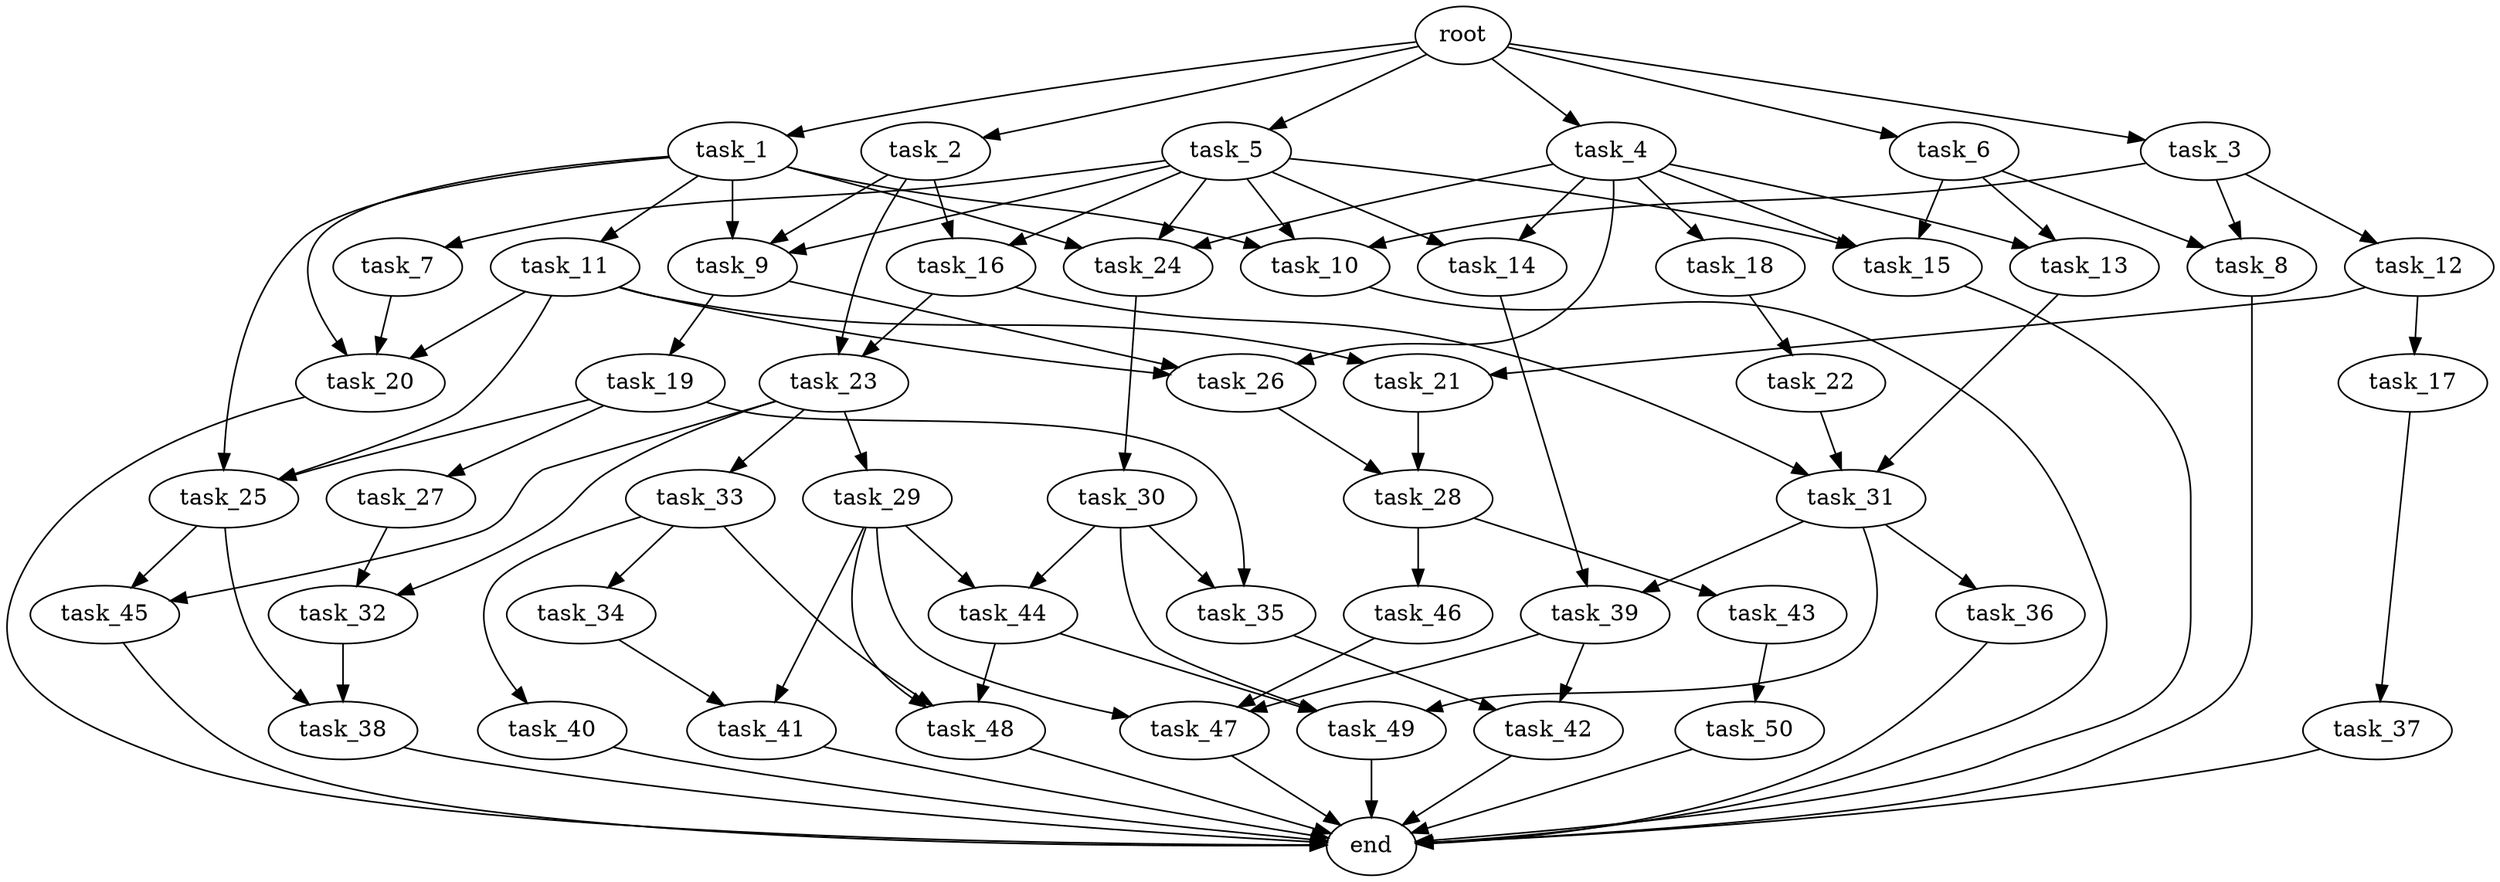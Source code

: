 digraph G {
  root [size="0.000000e+00"];
  task_1 [size="7.751251e+08"];
  task_2 [size="8.234916e+09"];
  task_3 [size="4.331344e+08"];
  task_4 [size="3.636940e+09"];
  task_5 [size="1.269970e+09"];
  task_6 [size="8.161339e+08"];
  task_7 [size="2.673445e+09"];
  task_8 [size="4.591822e+09"];
  task_9 [size="8.386089e+09"];
  task_10 [size="7.785292e+09"];
  task_11 [size="9.183119e+09"];
  task_12 [size="5.804208e+09"];
  task_13 [size="7.666456e+09"];
  task_14 [size="3.619133e+09"];
  task_15 [size="5.986381e+09"];
  task_16 [size="3.338190e+09"];
  task_17 [size="1.327922e+09"];
  task_18 [size="1.904368e+08"];
  task_19 [size="1.802723e+09"];
  task_20 [size="6.164597e+09"];
  task_21 [size="4.292716e+09"];
  task_22 [size="9.574826e+09"];
  task_23 [size="8.017930e+09"];
  task_24 [size="2.156472e+09"];
  task_25 [size="9.035755e+09"];
  task_26 [size="5.038498e+09"];
  task_27 [size="1.938212e+09"];
  task_28 [size="3.121800e+09"];
  task_29 [size="8.673600e+09"];
  task_30 [size="6.275484e+09"];
  task_31 [size="4.791869e+09"];
  task_32 [size="8.968602e+09"];
  task_33 [size="7.195726e+09"];
  task_34 [size="1.235904e+09"];
  task_35 [size="4.024448e+08"];
  task_36 [size="7.690303e+08"];
  task_37 [size="5.953790e+09"];
  task_38 [size="1.532274e+09"];
  task_39 [size="8.894558e+09"];
  task_40 [size="1.400197e+09"];
  task_41 [size="4.015133e+09"];
  task_42 [size="5.877152e+09"];
  task_43 [size="2.875720e+09"];
  task_44 [size="8.035959e+09"];
  task_45 [size="2.012462e+09"];
  task_46 [size="4.599555e+09"];
  task_47 [size="2.825880e+09"];
  task_48 [size="4.470666e+09"];
  task_49 [size="9.664300e+09"];
  task_50 [size="1.550821e+09"];
  end [size="0.000000e+00"];

  root -> task_1 [size="1.000000e-12"];
  root -> task_2 [size="1.000000e-12"];
  root -> task_3 [size="1.000000e-12"];
  root -> task_4 [size="1.000000e-12"];
  root -> task_5 [size="1.000000e-12"];
  root -> task_6 [size="1.000000e-12"];
  task_1 -> task_9 [size="2.795363e+08"];
  task_1 -> task_10 [size="2.595097e+08"];
  task_1 -> task_11 [size="9.183119e+08"];
  task_1 -> task_20 [size="2.054866e+08"];
  task_1 -> task_24 [size="7.188241e+07"];
  task_1 -> task_25 [size="3.011918e+08"];
  task_2 -> task_9 [size="2.795363e+08"];
  task_2 -> task_16 [size="1.669095e+08"];
  task_2 -> task_23 [size="4.008965e+08"];
  task_3 -> task_8 [size="2.295911e+08"];
  task_3 -> task_10 [size="2.595097e+08"];
  task_3 -> task_12 [size="5.804208e+08"];
  task_4 -> task_13 [size="3.833228e+08"];
  task_4 -> task_14 [size="1.809567e+08"];
  task_4 -> task_15 [size="1.995460e+08"];
  task_4 -> task_18 [size="1.904368e+07"];
  task_4 -> task_24 [size="7.188241e+07"];
  task_4 -> task_26 [size="1.679499e+08"];
  task_5 -> task_7 [size="2.673445e+08"];
  task_5 -> task_9 [size="2.795363e+08"];
  task_5 -> task_10 [size="2.595097e+08"];
  task_5 -> task_14 [size="1.809567e+08"];
  task_5 -> task_15 [size="1.995460e+08"];
  task_5 -> task_16 [size="1.669095e+08"];
  task_5 -> task_24 [size="7.188241e+07"];
  task_6 -> task_8 [size="2.295911e+08"];
  task_6 -> task_13 [size="3.833228e+08"];
  task_6 -> task_15 [size="1.995460e+08"];
  task_7 -> task_20 [size="2.054866e+08"];
  task_8 -> end [size="1.000000e-12"];
  task_9 -> task_19 [size="1.802723e+08"];
  task_9 -> task_26 [size="1.679499e+08"];
  task_10 -> end [size="1.000000e-12"];
  task_11 -> task_20 [size="2.054866e+08"];
  task_11 -> task_21 [size="2.146358e+08"];
  task_11 -> task_25 [size="3.011918e+08"];
  task_11 -> task_26 [size="1.679499e+08"];
  task_12 -> task_17 [size="1.327922e+08"];
  task_12 -> task_21 [size="2.146358e+08"];
  task_13 -> task_31 [size="1.597290e+08"];
  task_14 -> task_39 [size="4.447279e+08"];
  task_15 -> end [size="1.000000e-12"];
  task_16 -> task_23 [size="4.008965e+08"];
  task_16 -> task_31 [size="1.597290e+08"];
  task_17 -> task_37 [size="5.953790e+08"];
  task_18 -> task_22 [size="9.574826e+08"];
  task_19 -> task_25 [size="3.011918e+08"];
  task_19 -> task_27 [size="1.938212e+08"];
  task_19 -> task_35 [size="2.012224e+07"];
  task_20 -> end [size="1.000000e-12"];
  task_21 -> task_28 [size="1.560900e+08"];
  task_22 -> task_31 [size="1.597290e+08"];
  task_23 -> task_29 [size="8.673600e+08"];
  task_23 -> task_32 [size="4.484301e+08"];
  task_23 -> task_33 [size="7.195726e+08"];
  task_23 -> task_45 [size="1.006231e+08"];
  task_24 -> task_30 [size="6.275484e+08"];
  task_25 -> task_38 [size="7.661371e+07"];
  task_25 -> task_45 [size="1.006231e+08"];
  task_26 -> task_28 [size="1.560900e+08"];
  task_27 -> task_32 [size="4.484301e+08"];
  task_28 -> task_43 [size="2.875720e+08"];
  task_28 -> task_46 [size="4.599555e+08"];
  task_29 -> task_41 [size="2.007567e+08"];
  task_29 -> task_44 [size="4.017980e+08"];
  task_29 -> task_47 [size="9.419599e+07"];
  task_29 -> task_48 [size="1.490222e+08"];
  task_30 -> task_35 [size="2.012224e+07"];
  task_30 -> task_44 [size="4.017980e+08"];
  task_30 -> task_49 [size="3.221433e+08"];
  task_31 -> task_36 [size="7.690303e+07"];
  task_31 -> task_39 [size="4.447279e+08"];
  task_31 -> task_49 [size="3.221433e+08"];
  task_32 -> task_38 [size="7.661371e+07"];
  task_33 -> task_34 [size="1.235904e+08"];
  task_33 -> task_40 [size="1.400197e+08"];
  task_33 -> task_48 [size="1.490222e+08"];
  task_34 -> task_41 [size="2.007567e+08"];
  task_35 -> task_42 [size="2.938576e+08"];
  task_36 -> end [size="1.000000e-12"];
  task_37 -> end [size="1.000000e-12"];
  task_38 -> end [size="1.000000e-12"];
  task_39 -> task_42 [size="2.938576e+08"];
  task_39 -> task_47 [size="9.419599e+07"];
  task_40 -> end [size="1.000000e-12"];
  task_41 -> end [size="1.000000e-12"];
  task_42 -> end [size="1.000000e-12"];
  task_43 -> task_50 [size="1.550821e+08"];
  task_44 -> task_48 [size="1.490222e+08"];
  task_44 -> task_49 [size="3.221433e+08"];
  task_45 -> end [size="1.000000e-12"];
  task_46 -> task_47 [size="9.419599e+07"];
  task_47 -> end [size="1.000000e-12"];
  task_48 -> end [size="1.000000e-12"];
  task_49 -> end [size="1.000000e-12"];
  task_50 -> end [size="1.000000e-12"];
}

